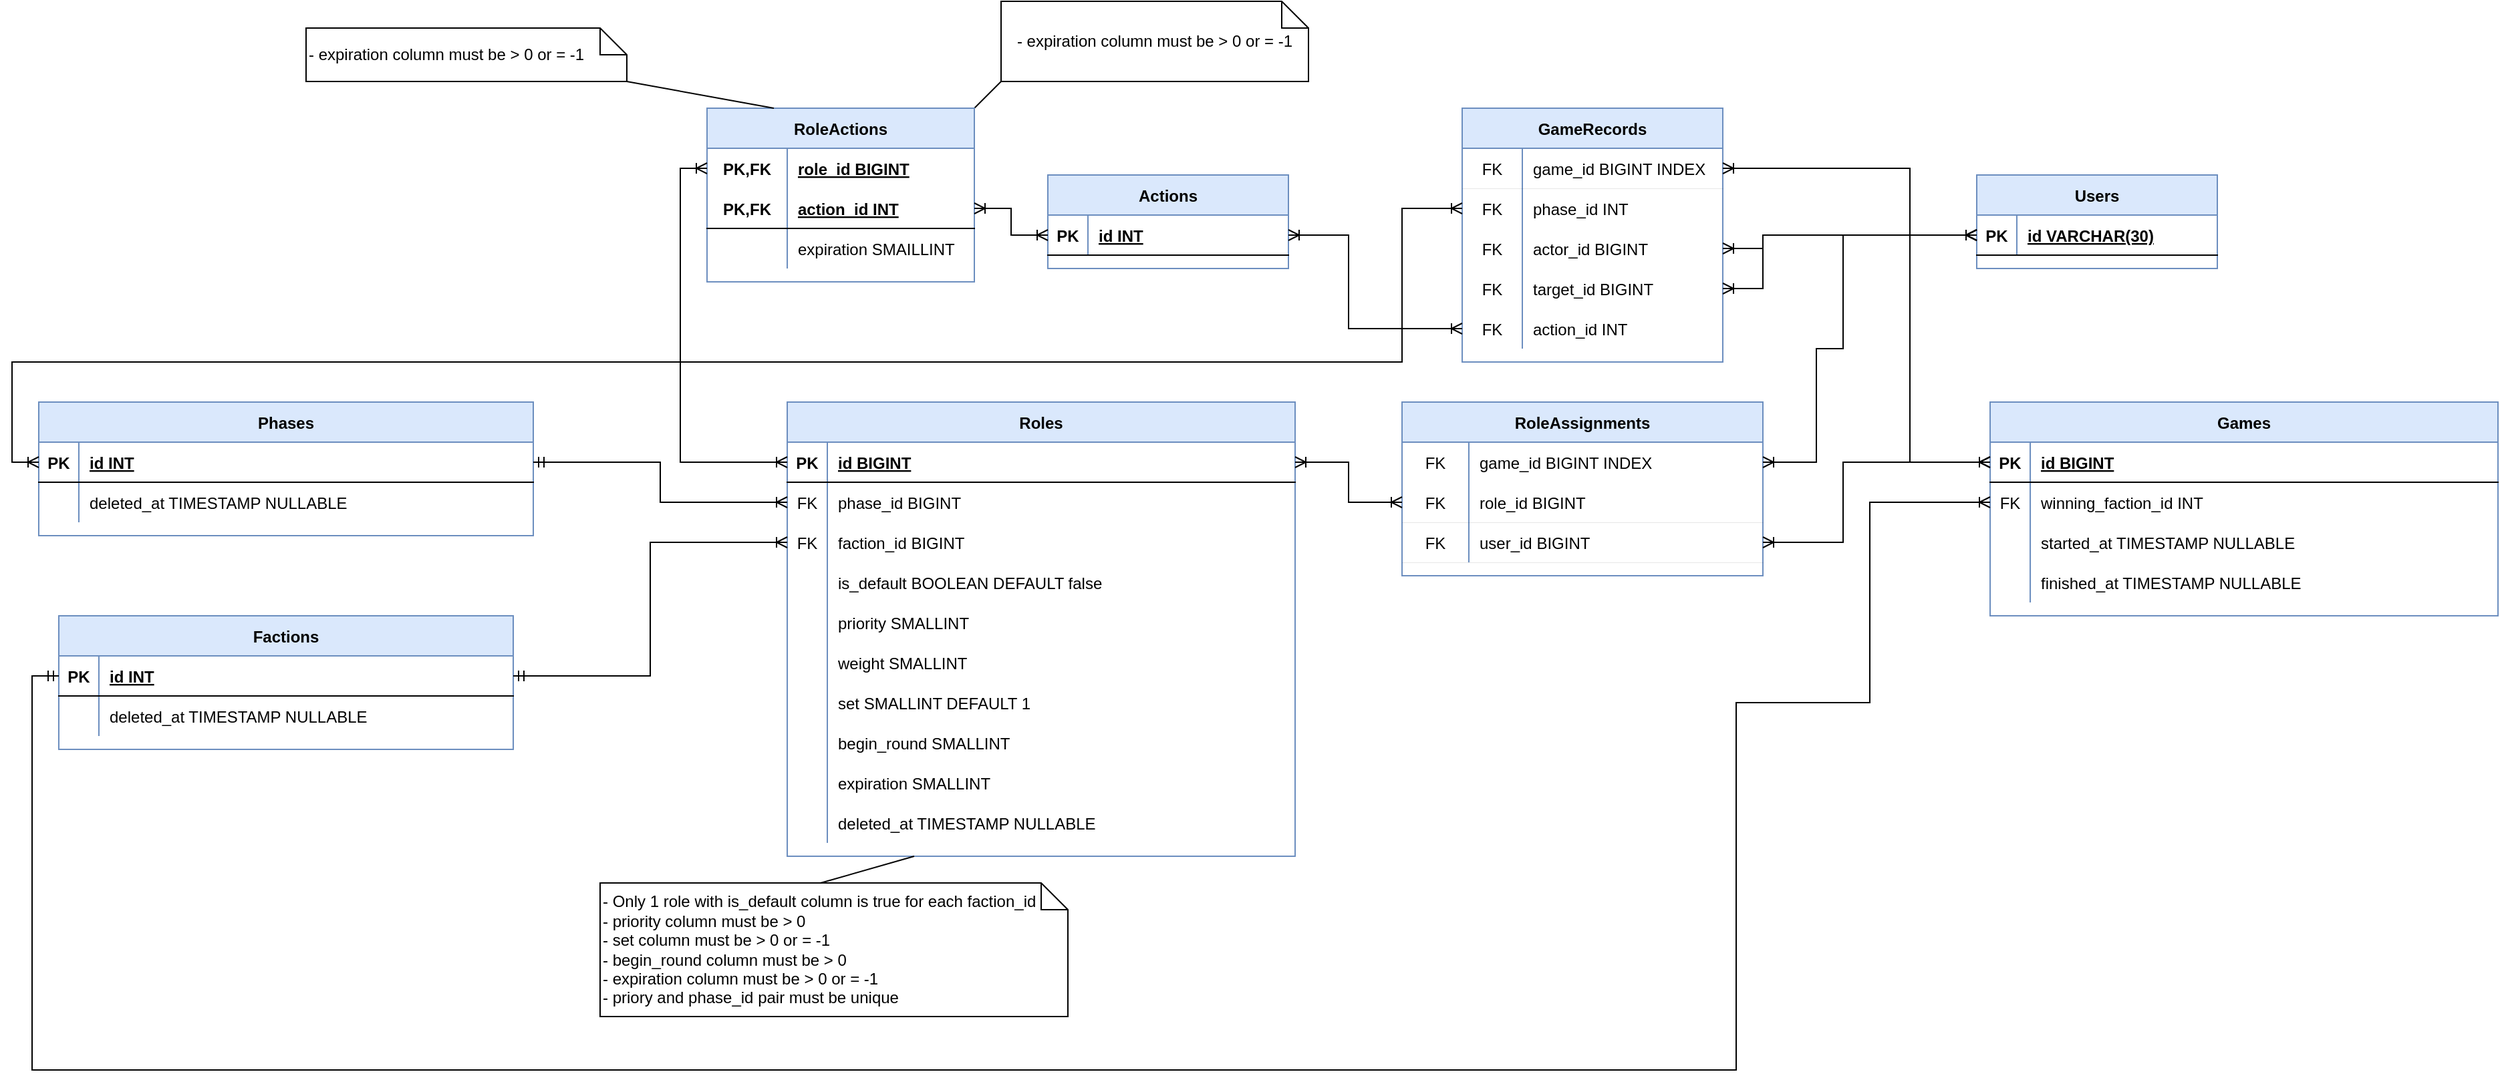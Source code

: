 <mxfile version="20.4.0" type="device"><diagram id="i-vSkhbD8BzXSFYeaYFg" name="Page-1"><mxGraphModel dx="1952" dy="1693" grid="1" gridSize="10" guides="1" tooltips="1" connect="1" arrows="1" fold="1" page="1" pageScale="1" pageWidth="850" pageHeight="1100" math="0" shadow="0"><root><mxCell id="0"/><mxCell id="1" parent="0"/><mxCell id="BpgBCTYIifr5pLqwpcRC-1" value="Phases" style="shape=table;startSize=30;container=1;collapsible=1;childLayout=tableLayout;fixedRows=1;rowLines=0;fontStyle=1;align=center;resizeLast=1;fillColor=#dae8fc;strokeColor=#6c8ebf;" parent="1" vertex="1"><mxGeometry x="-420" y="180" width="370" height="100" as="geometry"/></mxCell><mxCell id="BpgBCTYIifr5pLqwpcRC-2" value="" style="shape=tableRow;horizontal=0;startSize=0;swimlaneHead=0;swimlaneBody=0;fillColor=none;collapsible=0;dropTarget=0;points=[[0,0.5],[1,0.5]];portConstraint=eastwest;top=0;left=0;right=0;bottom=1;" parent="BpgBCTYIifr5pLqwpcRC-1" vertex="1"><mxGeometry y="30" width="370" height="30" as="geometry"/></mxCell><mxCell id="BpgBCTYIifr5pLqwpcRC-3" value="PK" style="shape=partialRectangle;connectable=0;fillColor=none;top=0;left=0;bottom=0;right=0;fontStyle=1;overflow=hidden;" parent="BpgBCTYIifr5pLqwpcRC-2" vertex="1"><mxGeometry width="30" height="30" as="geometry"><mxRectangle width="30" height="30" as="alternateBounds"/></mxGeometry></mxCell><mxCell id="BpgBCTYIifr5pLqwpcRC-4" value="id INT" style="shape=partialRectangle;connectable=0;fillColor=none;top=0;left=0;bottom=0;right=0;align=left;spacingLeft=6;fontStyle=5;overflow=hidden;" parent="BpgBCTYIifr5pLqwpcRC-2" vertex="1"><mxGeometry x="30" width="340" height="30" as="geometry"><mxRectangle width="340" height="30" as="alternateBounds"/></mxGeometry></mxCell><mxCell id="BpgBCTYIifr5pLqwpcRC-73" value="" style="shape=tableRow;horizontal=0;startSize=0;swimlaneHead=0;swimlaneBody=0;fillColor=none;collapsible=0;dropTarget=0;points=[[0,0.5],[1,0.5]];portConstraint=eastwest;top=0;left=0;right=0;bottom=0;" parent="BpgBCTYIifr5pLqwpcRC-1" vertex="1"><mxGeometry y="60" width="370" height="30" as="geometry"/></mxCell><mxCell id="BpgBCTYIifr5pLqwpcRC-74" value="" style="shape=partialRectangle;connectable=0;fillColor=none;top=0;left=0;bottom=0;right=0;editable=1;overflow=hidden;" parent="BpgBCTYIifr5pLqwpcRC-73" vertex="1"><mxGeometry width="30" height="30" as="geometry"><mxRectangle width="30" height="30" as="alternateBounds"/></mxGeometry></mxCell><mxCell id="BpgBCTYIifr5pLqwpcRC-75" value="deleted_at TIMESTAMP NULLABLE" style="shape=partialRectangle;connectable=0;fillColor=none;top=0;left=0;bottom=0;right=0;align=left;spacingLeft=6;overflow=hidden;" parent="BpgBCTYIifr5pLqwpcRC-73" vertex="1"><mxGeometry x="30" width="340" height="30" as="geometry"><mxRectangle width="340" height="30" as="alternateBounds"/></mxGeometry></mxCell><mxCell id="BpgBCTYIifr5pLqwpcRC-14" value="Factions" style="shape=table;startSize=30;container=1;collapsible=1;childLayout=tableLayout;fixedRows=1;rowLines=0;fontStyle=1;align=center;resizeLast=1;fillColor=#dae8fc;strokeColor=#6c8ebf;" parent="1" vertex="1"><mxGeometry x="-405" y="340" width="340" height="100" as="geometry"/></mxCell><mxCell id="BpgBCTYIifr5pLqwpcRC-15" value="" style="shape=tableRow;horizontal=0;startSize=0;swimlaneHead=0;swimlaneBody=0;fillColor=none;collapsible=0;dropTarget=0;points=[[0,0.5],[1,0.5]];portConstraint=eastwest;top=0;left=0;right=0;bottom=1;" parent="BpgBCTYIifr5pLqwpcRC-14" vertex="1"><mxGeometry y="30" width="340" height="30" as="geometry"/></mxCell><mxCell id="BpgBCTYIifr5pLqwpcRC-16" value="PK" style="shape=partialRectangle;connectable=0;fillColor=none;top=0;left=0;bottom=0;right=0;fontStyle=1;overflow=hidden;" parent="BpgBCTYIifr5pLqwpcRC-15" vertex="1"><mxGeometry width="30" height="30" as="geometry"><mxRectangle width="30" height="30" as="alternateBounds"/></mxGeometry></mxCell><mxCell id="BpgBCTYIifr5pLqwpcRC-17" value="id INT" style="shape=partialRectangle;connectable=0;fillColor=none;top=0;left=0;bottom=0;right=0;align=left;spacingLeft=6;fontStyle=5;overflow=hidden;" parent="BpgBCTYIifr5pLqwpcRC-15" vertex="1"><mxGeometry x="30" width="310" height="30" as="geometry"><mxRectangle width="310" height="30" as="alternateBounds"/></mxGeometry></mxCell><mxCell id="BpgBCTYIifr5pLqwpcRC-77" value="" style="shape=tableRow;horizontal=0;startSize=0;swimlaneHead=0;swimlaneBody=0;fillColor=none;collapsible=0;dropTarget=0;points=[[0,0.5],[1,0.5]];portConstraint=eastwest;top=0;left=0;right=0;bottom=0;" parent="BpgBCTYIifr5pLqwpcRC-14" vertex="1"><mxGeometry y="60" width="340" height="30" as="geometry"/></mxCell><mxCell id="BpgBCTYIifr5pLqwpcRC-78" value="" style="shape=partialRectangle;connectable=0;fillColor=none;top=0;left=0;bottom=0;right=0;editable=1;overflow=hidden;" parent="BpgBCTYIifr5pLqwpcRC-77" vertex="1"><mxGeometry width="30" height="30" as="geometry"><mxRectangle width="30" height="30" as="alternateBounds"/></mxGeometry></mxCell><mxCell id="BpgBCTYIifr5pLqwpcRC-79" value="deleted_at TIMESTAMP NULLABLE" style="shape=partialRectangle;connectable=0;fillColor=none;top=0;left=0;bottom=0;right=0;align=left;spacingLeft=6;overflow=hidden;" parent="BpgBCTYIifr5pLqwpcRC-77" vertex="1"><mxGeometry x="30" width="310" height="30" as="geometry"><mxRectangle width="310" height="30" as="alternateBounds"/></mxGeometry></mxCell><mxCell id="BpgBCTYIifr5pLqwpcRC-27" value="Roles" style="shape=table;startSize=30;container=1;collapsible=1;childLayout=tableLayout;fixedRows=1;rowLines=0;fontStyle=1;align=center;resizeLast=1;fillColor=#dae8fc;strokeColor=#6c8ebf;" parent="1" vertex="1"><mxGeometry x="140" y="180" width="380" height="340" as="geometry"/></mxCell><mxCell id="BpgBCTYIifr5pLqwpcRC-28" value="" style="shape=tableRow;horizontal=0;startSize=0;swimlaneHead=0;swimlaneBody=0;fillColor=none;collapsible=0;dropTarget=0;points=[[0,0.5],[1,0.5]];portConstraint=eastwest;top=0;left=0;right=0;bottom=1;" parent="BpgBCTYIifr5pLqwpcRC-27" vertex="1"><mxGeometry y="30" width="380" height="30" as="geometry"/></mxCell><mxCell id="BpgBCTYIifr5pLqwpcRC-29" value="PK" style="shape=partialRectangle;connectable=0;fillColor=none;top=0;left=0;bottom=0;right=0;fontStyle=1;overflow=hidden;" parent="BpgBCTYIifr5pLqwpcRC-28" vertex="1"><mxGeometry width="30" height="30" as="geometry"><mxRectangle width="30" height="30" as="alternateBounds"/></mxGeometry></mxCell><mxCell id="BpgBCTYIifr5pLqwpcRC-30" value="id BIGINT" style="shape=partialRectangle;connectable=0;fillColor=none;top=0;left=0;bottom=0;right=0;align=left;spacingLeft=6;fontStyle=5;overflow=hidden;" parent="BpgBCTYIifr5pLqwpcRC-28" vertex="1"><mxGeometry x="30" width="350" height="30" as="geometry"><mxRectangle width="350" height="30" as="alternateBounds"/></mxGeometry></mxCell><mxCell id="BpgBCTYIifr5pLqwpcRC-31" value="" style="shape=tableRow;horizontal=0;startSize=0;swimlaneHead=0;swimlaneBody=0;fillColor=none;collapsible=0;dropTarget=0;points=[[0,0.5],[1,0.5]];portConstraint=eastwest;top=0;left=0;right=0;bottom=0;" parent="BpgBCTYIifr5pLqwpcRC-27" vertex="1"><mxGeometry y="60" width="380" height="30" as="geometry"/></mxCell><mxCell id="BpgBCTYIifr5pLqwpcRC-32" value="FK" style="shape=partialRectangle;connectable=0;fillColor=none;top=0;left=0;bottom=0;right=0;editable=1;overflow=hidden;" parent="BpgBCTYIifr5pLqwpcRC-31" vertex="1"><mxGeometry width="30" height="30" as="geometry"><mxRectangle width="30" height="30" as="alternateBounds"/></mxGeometry></mxCell><mxCell id="BpgBCTYIifr5pLqwpcRC-33" value="phase_id BIGINT" style="shape=partialRectangle;connectable=0;fillColor=none;top=0;left=0;bottom=0;right=0;align=left;spacingLeft=6;overflow=hidden;" parent="BpgBCTYIifr5pLqwpcRC-31" vertex="1"><mxGeometry x="30" width="350" height="30" as="geometry"><mxRectangle width="350" height="30" as="alternateBounds"/></mxGeometry></mxCell><mxCell id="BpgBCTYIifr5pLqwpcRC-34" value="" style="shape=tableRow;horizontal=0;startSize=0;swimlaneHead=0;swimlaneBody=0;fillColor=none;collapsible=0;dropTarget=0;points=[[0,0.5],[1,0.5]];portConstraint=eastwest;top=0;left=0;right=0;bottom=0;" parent="BpgBCTYIifr5pLqwpcRC-27" vertex="1"><mxGeometry y="90" width="380" height="30" as="geometry"/></mxCell><mxCell id="BpgBCTYIifr5pLqwpcRC-35" value="FK" style="shape=partialRectangle;connectable=0;fillColor=none;top=0;left=0;bottom=0;right=0;editable=1;overflow=hidden;" parent="BpgBCTYIifr5pLqwpcRC-34" vertex="1"><mxGeometry width="30" height="30" as="geometry"><mxRectangle width="30" height="30" as="alternateBounds"/></mxGeometry></mxCell><mxCell id="BpgBCTYIifr5pLqwpcRC-36" value="faction_id BIGINT" style="shape=partialRectangle;connectable=0;fillColor=none;top=0;left=0;bottom=0;right=0;align=left;spacingLeft=6;overflow=hidden;" parent="BpgBCTYIifr5pLqwpcRC-34" vertex="1"><mxGeometry x="30" width="350" height="30" as="geometry"><mxRectangle width="350" height="30" as="alternateBounds"/></mxGeometry></mxCell><mxCell id="BpgBCTYIifr5pLqwpcRC-37" value="" style="shape=tableRow;horizontal=0;startSize=0;swimlaneHead=0;swimlaneBody=0;fillColor=none;collapsible=0;dropTarget=0;points=[[0,0.5],[1,0.5]];portConstraint=eastwest;top=0;left=0;right=0;bottom=0;" parent="BpgBCTYIifr5pLqwpcRC-27" vertex="1"><mxGeometry y="120" width="380" height="30" as="geometry"/></mxCell><mxCell id="BpgBCTYIifr5pLqwpcRC-38" value="" style="shape=partialRectangle;connectable=0;fillColor=none;top=0;left=0;bottom=0;right=0;editable=1;overflow=hidden;" parent="BpgBCTYIifr5pLqwpcRC-37" vertex="1"><mxGeometry width="30" height="30" as="geometry"><mxRectangle width="30" height="30" as="alternateBounds"/></mxGeometry></mxCell><mxCell id="BpgBCTYIifr5pLqwpcRC-39" value="is_default BOOLEAN DEFAULT false" style="shape=partialRectangle;connectable=0;fillColor=none;top=0;left=0;bottom=0;right=0;align=left;spacingLeft=6;overflow=hidden;" parent="BpgBCTYIifr5pLqwpcRC-37" vertex="1"><mxGeometry x="30" width="350" height="30" as="geometry"><mxRectangle width="350" height="30" as="alternateBounds"/></mxGeometry></mxCell><mxCell id="BpgBCTYIifr5pLqwpcRC-53" value="" style="shape=tableRow;horizontal=0;startSize=0;swimlaneHead=0;swimlaneBody=0;fillColor=none;collapsible=0;dropTarget=0;points=[[0,0.5],[1,0.5]];portConstraint=eastwest;top=0;left=0;right=0;bottom=0;" parent="BpgBCTYIifr5pLqwpcRC-27" vertex="1"><mxGeometry y="150" width="380" height="30" as="geometry"/></mxCell><mxCell id="BpgBCTYIifr5pLqwpcRC-54" value="" style="shape=partialRectangle;connectable=0;fillColor=none;top=0;left=0;bottom=0;right=0;editable=1;overflow=hidden;" parent="BpgBCTYIifr5pLqwpcRC-53" vertex="1"><mxGeometry width="30" height="30" as="geometry"><mxRectangle width="30" height="30" as="alternateBounds"/></mxGeometry></mxCell><mxCell id="BpgBCTYIifr5pLqwpcRC-55" value="priority SMALLINT" style="shape=partialRectangle;connectable=0;fillColor=none;top=0;left=0;bottom=0;right=0;align=left;spacingLeft=6;overflow=hidden;" parent="BpgBCTYIifr5pLqwpcRC-53" vertex="1"><mxGeometry x="30" width="350" height="30" as="geometry"><mxRectangle width="350" height="30" as="alternateBounds"/></mxGeometry></mxCell><mxCell id="BpgBCTYIifr5pLqwpcRC-41" value="" style="shape=tableRow;horizontal=0;startSize=0;swimlaneHead=0;swimlaneBody=0;fillColor=none;collapsible=0;dropTarget=0;points=[[0,0.5],[1,0.5]];portConstraint=eastwest;top=0;left=0;right=0;bottom=0;" parent="BpgBCTYIifr5pLqwpcRC-27" vertex="1"><mxGeometry y="180" width="380" height="30" as="geometry"/></mxCell><mxCell id="BpgBCTYIifr5pLqwpcRC-42" value="" style="shape=partialRectangle;connectable=0;fillColor=none;top=0;left=0;bottom=0;right=0;editable=1;overflow=hidden;" parent="BpgBCTYIifr5pLqwpcRC-41" vertex="1"><mxGeometry width="30" height="30" as="geometry"><mxRectangle width="30" height="30" as="alternateBounds"/></mxGeometry></mxCell><mxCell id="BpgBCTYIifr5pLqwpcRC-43" value="weight SMALLINT" style="shape=partialRectangle;connectable=0;fillColor=none;top=0;left=0;bottom=0;right=0;align=left;spacingLeft=6;overflow=hidden;" parent="BpgBCTYIifr5pLqwpcRC-41" vertex="1"><mxGeometry x="30" width="350" height="30" as="geometry"><mxRectangle width="350" height="30" as="alternateBounds"/></mxGeometry></mxCell><mxCell id="BpgBCTYIifr5pLqwpcRC-45" value="" style="shape=tableRow;horizontal=0;startSize=0;swimlaneHead=0;swimlaneBody=0;fillColor=none;collapsible=0;dropTarget=0;points=[[0,0.5],[1,0.5]];portConstraint=eastwest;top=0;left=0;right=0;bottom=0;" parent="BpgBCTYIifr5pLqwpcRC-27" vertex="1"><mxGeometry y="210" width="380" height="30" as="geometry"/></mxCell><mxCell id="BpgBCTYIifr5pLqwpcRC-46" value="" style="shape=partialRectangle;connectable=0;fillColor=none;top=0;left=0;bottom=0;right=0;editable=1;overflow=hidden;" parent="BpgBCTYIifr5pLqwpcRC-45" vertex="1"><mxGeometry width="30" height="30" as="geometry"><mxRectangle width="30" height="30" as="alternateBounds"/></mxGeometry></mxCell><mxCell id="BpgBCTYIifr5pLqwpcRC-47" value="set SMALLINT DEFAULT 1" style="shape=partialRectangle;connectable=0;fillColor=none;top=0;left=0;bottom=0;right=0;align=left;spacingLeft=6;overflow=hidden;" parent="BpgBCTYIifr5pLqwpcRC-45" vertex="1"><mxGeometry x="30" width="350" height="30" as="geometry"><mxRectangle width="350" height="30" as="alternateBounds"/></mxGeometry></mxCell><mxCell id="BpgBCTYIifr5pLqwpcRC-61" value="" style="shape=tableRow;horizontal=0;startSize=0;swimlaneHead=0;swimlaneBody=0;fillColor=none;collapsible=0;dropTarget=0;points=[[0,0.5],[1,0.5]];portConstraint=eastwest;top=0;left=0;right=0;bottom=0;" parent="BpgBCTYIifr5pLqwpcRC-27" vertex="1"><mxGeometry y="240" width="380" height="30" as="geometry"/></mxCell><mxCell id="BpgBCTYIifr5pLqwpcRC-62" value="" style="shape=partialRectangle;connectable=0;fillColor=none;top=0;left=0;bottom=0;right=0;editable=1;overflow=hidden;" parent="BpgBCTYIifr5pLqwpcRC-61" vertex="1"><mxGeometry width="30" height="30" as="geometry"><mxRectangle width="30" height="30" as="alternateBounds"/></mxGeometry></mxCell><mxCell id="BpgBCTYIifr5pLqwpcRC-63" value="begin_round SMALLINT" style="shape=partialRectangle;connectable=0;fillColor=none;top=0;left=0;bottom=0;right=0;align=left;spacingLeft=6;overflow=hidden;" parent="BpgBCTYIifr5pLqwpcRC-61" vertex="1"><mxGeometry x="30" width="350" height="30" as="geometry"><mxRectangle width="350" height="30" as="alternateBounds"/></mxGeometry></mxCell><mxCell id="BpgBCTYIifr5pLqwpcRC-57" value="" style="shape=tableRow;horizontal=0;startSize=0;swimlaneHead=0;swimlaneBody=0;fillColor=none;collapsible=0;dropTarget=0;points=[[0,0.5],[1,0.5]];portConstraint=eastwest;top=0;left=0;right=0;bottom=0;" parent="BpgBCTYIifr5pLqwpcRC-27" vertex="1"><mxGeometry y="270" width="380" height="30" as="geometry"/></mxCell><mxCell id="BpgBCTYIifr5pLqwpcRC-58" value="" style="shape=partialRectangle;connectable=0;fillColor=none;top=0;left=0;bottom=0;right=0;editable=1;overflow=hidden;" parent="BpgBCTYIifr5pLqwpcRC-57" vertex="1"><mxGeometry width="30" height="30" as="geometry"><mxRectangle width="30" height="30" as="alternateBounds"/></mxGeometry></mxCell><mxCell id="BpgBCTYIifr5pLqwpcRC-59" value="expiration SMALLINT" style="shape=partialRectangle;connectable=0;fillColor=none;top=0;left=0;bottom=0;right=0;align=left;spacingLeft=6;overflow=hidden;" parent="BpgBCTYIifr5pLqwpcRC-57" vertex="1"><mxGeometry x="30" width="350" height="30" as="geometry"><mxRectangle width="350" height="30" as="alternateBounds"/></mxGeometry></mxCell><mxCell id="BpgBCTYIifr5pLqwpcRC-65" value="" style="shape=tableRow;horizontal=0;startSize=0;swimlaneHead=0;swimlaneBody=0;fillColor=none;collapsible=0;dropTarget=0;points=[[0,0.5],[1,0.5]];portConstraint=eastwest;top=0;left=0;right=0;bottom=0;" parent="BpgBCTYIifr5pLqwpcRC-27" vertex="1"><mxGeometry y="300" width="380" height="30" as="geometry"/></mxCell><mxCell id="BpgBCTYIifr5pLqwpcRC-66" value="" style="shape=partialRectangle;connectable=0;fillColor=none;top=0;left=0;bottom=0;right=0;editable=1;overflow=hidden;" parent="BpgBCTYIifr5pLqwpcRC-65" vertex="1"><mxGeometry width="30" height="30" as="geometry"><mxRectangle width="30" height="30" as="alternateBounds"/></mxGeometry></mxCell><mxCell id="BpgBCTYIifr5pLqwpcRC-67" value="deleted_at TIMESTAMP NULLABLE" style="shape=partialRectangle;connectable=0;fillColor=none;top=0;left=0;bottom=0;right=0;align=left;spacingLeft=6;overflow=hidden;" parent="BpgBCTYIifr5pLqwpcRC-65" vertex="1"><mxGeometry x="30" width="350" height="30" as="geometry"><mxRectangle width="350" height="30" as="alternateBounds"/></mxGeometry></mxCell><mxCell id="BpgBCTYIifr5pLqwpcRC-93" value="Actions" style="shape=table;startSize=30;container=1;collapsible=1;childLayout=tableLayout;fixedRows=1;rowLines=0;fontStyle=1;align=center;resizeLast=1;fillColor=#dae8fc;strokeColor=#6c8ebf;" parent="1" vertex="1"><mxGeometry x="335" y="10" width="180" height="70" as="geometry"/></mxCell><mxCell id="BpgBCTYIifr5pLqwpcRC-94" value="" style="shape=tableRow;horizontal=0;startSize=0;swimlaneHead=0;swimlaneBody=0;fillColor=none;collapsible=0;dropTarget=0;points=[[0,0.5],[1,0.5]];portConstraint=eastwest;top=0;left=0;right=0;bottom=1;" parent="BpgBCTYIifr5pLqwpcRC-93" vertex="1"><mxGeometry y="30" width="180" height="30" as="geometry"/></mxCell><mxCell id="BpgBCTYIifr5pLqwpcRC-95" value="PK" style="shape=partialRectangle;connectable=0;fillColor=none;top=0;left=0;bottom=0;right=0;fontStyle=1;overflow=hidden;" parent="BpgBCTYIifr5pLqwpcRC-94" vertex="1"><mxGeometry width="30" height="30" as="geometry"><mxRectangle width="30" height="30" as="alternateBounds"/></mxGeometry></mxCell><mxCell id="BpgBCTYIifr5pLqwpcRC-96" value="id INT" style="shape=partialRectangle;connectable=0;fillColor=none;top=0;left=0;bottom=0;right=0;align=left;spacingLeft=6;fontStyle=5;overflow=hidden;" parent="BpgBCTYIifr5pLqwpcRC-94" vertex="1"><mxGeometry x="30" width="150" height="30" as="geometry"><mxRectangle width="150" height="30" as="alternateBounds"/></mxGeometry></mxCell><mxCell id="BpgBCTYIifr5pLqwpcRC-106" value="Games" style="shape=table;startSize=30;container=1;collapsible=1;childLayout=tableLayout;fixedRows=1;rowLines=0;fontStyle=1;align=center;resizeLast=1;fillColor=#dae8fc;strokeColor=#6c8ebf;" parent="1" vertex="1"><mxGeometry x="1040" y="180" width="380" height="160" as="geometry"/></mxCell><mxCell id="BpgBCTYIifr5pLqwpcRC-107" value="" style="shape=tableRow;horizontal=0;startSize=0;swimlaneHead=0;swimlaneBody=0;fillColor=none;collapsible=0;dropTarget=0;points=[[0,0.5],[1,0.5]];portConstraint=eastwest;top=0;left=0;right=0;bottom=1;" parent="BpgBCTYIifr5pLqwpcRC-106" vertex="1"><mxGeometry y="30" width="380" height="30" as="geometry"/></mxCell><mxCell id="BpgBCTYIifr5pLqwpcRC-108" value="PK" style="shape=partialRectangle;connectable=0;fillColor=none;top=0;left=0;bottom=0;right=0;fontStyle=1;overflow=hidden;" parent="BpgBCTYIifr5pLqwpcRC-107" vertex="1"><mxGeometry width="30" height="30" as="geometry"><mxRectangle width="30" height="30" as="alternateBounds"/></mxGeometry></mxCell><mxCell id="BpgBCTYIifr5pLqwpcRC-109" value="id BIGINT" style="shape=partialRectangle;connectable=0;fillColor=none;top=0;left=0;bottom=0;right=0;align=left;spacingLeft=6;fontStyle=5;overflow=hidden;" parent="BpgBCTYIifr5pLqwpcRC-107" vertex="1"><mxGeometry x="30" width="350" height="30" as="geometry"><mxRectangle width="350" height="30" as="alternateBounds"/></mxGeometry></mxCell><mxCell id="8iQdTF7N5_HR3NoWY67A-29" value="" style="shape=tableRow;horizontal=0;startSize=0;swimlaneHead=0;swimlaneBody=0;fillColor=none;collapsible=0;dropTarget=0;points=[[0,0.5],[1,0.5]];portConstraint=eastwest;top=0;left=0;right=0;bottom=0;" parent="BpgBCTYIifr5pLqwpcRC-106" vertex="1"><mxGeometry y="60" width="380" height="30" as="geometry"/></mxCell><mxCell id="8iQdTF7N5_HR3NoWY67A-30" value="FK" style="shape=partialRectangle;connectable=0;fillColor=none;top=0;left=0;bottom=0;right=0;fontStyle=0;overflow=hidden;" parent="8iQdTF7N5_HR3NoWY67A-29" vertex="1"><mxGeometry width="30" height="30" as="geometry"><mxRectangle width="30" height="30" as="alternateBounds"/></mxGeometry></mxCell><mxCell id="8iQdTF7N5_HR3NoWY67A-31" value="winning_faction_id INT" style="shape=partialRectangle;connectable=0;fillColor=none;top=0;left=0;bottom=0;right=0;align=left;spacingLeft=6;fontStyle=0;overflow=hidden;" parent="8iQdTF7N5_HR3NoWY67A-29" vertex="1"><mxGeometry x="30" width="350" height="30" as="geometry"><mxRectangle width="350" height="30" as="alternateBounds"/></mxGeometry></mxCell><mxCell id="BpgBCTYIifr5pLqwpcRC-113" value="" style="shape=tableRow;horizontal=0;startSize=0;swimlaneHead=0;swimlaneBody=0;fillColor=none;collapsible=0;dropTarget=0;points=[[0,0.5],[1,0.5]];portConstraint=eastwest;top=0;left=0;right=0;bottom=0;" parent="BpgBCTYIifr5pLqwpcRC-106" vertex="1"><mxGeometry y="90" width="380" height="30" as="geometry"/></mxCell><mxCell id="BpgBCTYIifr5pLqwpcRC-114" value="" style="shape=partialRectangle;connectable=0;fillColor=none;top=0;left=0;bottom=0;right=0;editable=1;overflow=hidden;" parent="BpgBCTYIifr5pLqwpcRC-113" vertex="1"><mxGeometry width="30" height="30" as="geometry"><mxRectangle width="30" height="30" as="alternateBounds"/></mxGeometry></mxCell><mxCell id="BpgBCTYIifr5pLqwpcRC-115" value="started_at TIMESTAMP NULLABLE" style="shape=partialRectangle;connectable=0;fillColor=none;top=0;left=0;bottom=0;right=0;align=left;spacingLeft=6;overflow=hidden;" parent="BpgBCTYIifr5pLqwpcRC-113" vertex="1"><mxGeometry x="30" width="350" height="30" as="geometry"><mxRectangle width="350" height="30" as="alternateBounds"/></mxGeometry></mxCell><mxCell id="BpgBCTYIifr5pLqwpcRC-116" value="" style="shape=tableRow;horizontal=0;startSize=0;swimlaneHead=0;swimlaneBody=0;fillColor=none;collapsible=0;dropTarget=0;points=[[0,0.5],[1,0.5]];portConstraint=eastwest;top=0;left=0;right=0;bottom=0;" parent="BpgBCTYIifr5pLqwpcRC-106" vertex="1"><mxGeometry y="120" width="380" height="30" as="geometry"/></mxCell><mxCell id="BpgBCTYIifr5pLqwpcRC-117" value="" style="shape=partialRectangle;connectable=0;fillColor=none;top=0;left=0;bottom=0;right=0;editable=1;overflow=hidden;" parent="BpgBCTYIifr5pLqwpcRC-116" vertex="1"><mxGeometry width="30" height="30" as="geometry"><mxRectangle width="30" height="30" as="alternateBounds"/></mxGeometry></mxCell><mxCell id="BpgBCTYIifr5pLqwpcRC-118" value="finished_at TIMESTAMP NULLABLE" style="shape=partialRectangle;connectable=0;fillColor=none;top=0;left=0;bottom=0;right=0;align=left;spacingLeft=6;overflow=hidden;" parent="BpgBCTYIifr5pLqwpcRC-116" vertex="1"><mxGeometry x="30" width="350" height="30" as="geometry"><mxRectangle width="350" height="30" as="alternateBounds"/></mxGeometry></mxCell><mxCell id="BpgBCTYIifr5pLqwpcRC-119" value="Users" style="shape=table;startSize=30;container=1;collapsible=1;childLayout=tableLayout;fixedRows=1;rowLines=0;fontStyle=1;align=center;resizeLast=1;fillColor=#dae8fc;strokeColor=#6c8ebf;" parent="1" vertex="1"><mxGeometry x="1030" y="10" width="180" height="70" as="geometry"/></mxCell><mxCell id="BpgBCTYIifr5pLqwpcRC-120" value="" style="shape=tableRow;horizontal=0;startSize=0;swimlaneHead=0;swimlaneBody=0;fillColor=none;collapsible=0;dropTarget=0;points=[[0,0.5],[1,0.5]];portConstraint=eastwest;top=0;left=0;right=0;bottom=1;" parent="BpgBCTYIifr5pLqwpcRC-119" vertex="1"><mxGeometry y="30" width="180" height="30" as="geometry"/></mxCell><mxCell id="BpgBCTYIifr5pLqwpcRC-121" value="PK" style="shape=partialRectangle;connectable=0;fillColor=none;top=0;left=0;bottom=0;right=0;fontStyle=1;overflow=hidden;" parent="BpgBCTYIifr5pLqwpcRC-120" vertex="1"><mxGeometry width="30" height="30" as="geometry"><mxRectangle width="30" height="30" as="alternateBounds"/></mxGeometry></mxCell><mxCell id="BpgBCTYIifr5pLqwpcRC-122" value="id VARCHAR(30)" style="shape=partialRectangle;connectable=0;fillColor=none;top=0;left=0;bottom=0;right=0;align=left;spacingLeft=6;fontStyle=5;overflow=hidden;" parent="BpgBCTYIifr5pLqwpcRC-120" vertex="1"><mxGeometry x="30" width="150" height="30" as="geometry"><mxRectangle width="150" height="30" as="alternateBounds"/></mxGeometry></mxCell><mxCell id="BpgBCTYIifr5pLqwpcRC-132" value="GameRecords" style="shape=table;startSize=30;container=1;collapsible=1;childLayout=tableLayout;fixedRows=1;rowLines=0;fontStyle=1;align=center;resizeLast=1;fillColor=#dae8fc;strokeColor=#6c8ebf;" parent="1" vertex="1"><mxGeometry x="645" y="-40" width="195" height="190" as="geometry"/></mxCell><mxCell id="BpgBCTYIifr5pLqwpcRC-133" value="" style="shape=tableRow;horizontal=0;startSize=0;swimlaneHead=0;swimlaneBody=0;fillColor=none;collapsible=0;dropTarget=0;points=[[0,0.5],[1,0.5]];portConstraint=eastwest;top=0;left=0;right=0;bottom=1;strokeWidth=0;" parent="BpgBCTYIifr5pLqwpcRC-132" vertex="1"><mxGeometry y="30" width="195" height="30" as="geometry"/></mxCell><mxCell id="BpgBCTYIifr5pLqwpcRC-134" value="FK" style="shape=partialRectangle;connectable=0;fillColor=none;top=0;left=0;bottom=0;right=0;fontStyle=0;overflow=hidden;" parent="BpgBCTYIifr5pLqwpcRC-133" vertex="1"><mxGeometry width="45" height="30" as="geometry"><mxRectangle width="45" height="30" as="alternateBounds"/></mxGeometry></mxCell><mxCell id="BpgBCTYIifr5pLqwpcRC-135" value="game_id BIGINT INDEX" style="shape=partialRectangle;connectable=0;fillColor=none;top=0;left=0;bottom=0;right=0;align=left;spacingLeft=6;fontStyle=0;overflow=hidden;" parent="BpgBCTYIifr5pLqwpcRC-133" vertex="1"><mxGeometry x="45" width="150" height="30" as="geometry"><mxRectangle width="150" height="30" as="alternateBounds"/></mxGeometry></mxCell><mxCell id="8iQdTF7N5_HR3NoWY67A-6" value="" style="shape=tableRow;horizontal=0;startSize=0;swimlaneHead=0;swimlaneBody=0;fillColor=none;collapsible=0;dropTarget=0;points=[[0,0.5],[1,0.5]];portConstraint=eastwest;top=0;left=0;right=0;bottom=0;" parent="BpgBCTYIifr5pLqwpcRC-132" vertex="1"><mxGeometry y="60" width="195" height="30" as="geometry"/></mxCell><mxCell id="8iQdTF7N5_HR3NoWY67A-7" value="FK" style="shape=partialRectangle;connectable=0;fillColor=none;top=0;left=0;bottom=0;right=0;fontStyle=0;overflow=hidden;" parent="8iQdTF7N5_HR3NoWY67A-6" vertex="1"><mxGeometry width="45" height="30" as="geometry"><mxRectangle width="45" height="30" as="alternateBounds"/></mxGeometry></mxCell><mxCell id="8iQdTF7N5_HR3NoWY67A-8" value="phase_id INT" style="shape=partialRectangle;connectable=0;fillColor=none;top=0;left=0;bottom=0;right=0;align=left;spacingLeft=6;fontStyle=0;overflow=hidden;" parent="8iQdTF7N5_HR3NoWY67A-6" vertex="1"><mxGeometry x="45" width="150" height="30" as="geometry"><mxRectangle width="150" height="30" as="alternateBounds"/></mxGeometry></mxCell><mxCell id="BpgBCTYIifr5pLqwpcRC-136" value="" style="shape=tableRow;horizontal=0;startSize=0;swimlaneHead=0;swimlaneBody=0;fillColor=none;collapsible=0;dropTarget=0;points=[[0,0.5],[1,0.5]];portConstraint=eastwest;top=0;left=0;right=0;bottom=0;" parent="BpgBCTYIifr5pLqwpcRC-132" vertex="1"><mxGeometry y="90" width="195" height="30" as="geometry"/></mxCell><mxCell id="BpgBCTYIifr5pLqwpcRC-137" value="FK" style="shape=partialRectangle;connectable=0;fillColor=none;top=0;left=0;bottom=0;right=0;editable=1;overflow=hidden;" parent="BpgBCTYIifr5pLqwpcRC-136" vertex="1"><mxGeometry width="45" height="30" as="geometry"><mxRectangle width="45" height="30" as="alternateBounds"/></mxGeometry></mxCell><mxCell id="BpgBCTYIifr5pLqwpcRC-138" value="actor_id BIGINT" style="shape=partialRectangle;connectable=0;fillColor=none;top=0;left=0;bottom=0;right=0;align=left;spacingLeft=6;overflow=hidden;" parent="BpgBCTYIifr5pLqwpcRC-136" vertex="1"><mxGeometry x="45" width="150" height="30" as="geometry"><mxRectangle width="150" height="30" as="alternateBounds"/></mxGeometry></mxCell><mxCell id="BpgBCTYIifr5pLqwpcRC-139" value="" style="shape=tableRow;horizontal=0;startSize=0;swimlaneHead=0;swimlaneBody=0;fillColor=none;collapsible=0;dropTarget=0;points=[[0,0.5],[1,0.5]];portConstraint=eastwest;top=0;left=0;right=0;bottom=0;" parent="BpgBCTYIifr5pLqwpcRC-132" vertex="1"><mxGeometry y="120" width="195" height="30" as="geometry"/></mxCell><mxCell id="BpgBCTYIifr5pLqwpcRC-140" value="FK" style="shape=partialRectangle;connectable=0;fillColor=none;top=0;left=0;bottom=0;right=0;editable=1;overflow=hidden;" parent="BpgBCTYIifr5pLqwpcRC-139" vertex="1"><mxGeometry width="45" height="30" as="geometry"><mxRectangle width="45" height="30" as="alternateBounds"/></mxGeometry></mxCell><mxCell id="BpgBCTYIifr5pLqwpcRC-141" value="target_id BIGINT" style="shape=partialRectangle;connectable=0;fillColor=none;top=0;left=0;bottom=0;right=0;align=left;spacingLeft=6;overflow=hidden;" parent="BpgBCTYIifr5pLqwpcRC-139" vertex="1"><mxGeometry x="45" width="150" height="30" as="geometry"><mxRectangle width="150" height="30" as="alternateBounds"/></mxGeometry></mxCell><mxCell id="BpgBCTYIifr5pLqwpcRC-142" value="" style="shape=tableRow;horizontal=0;startSize=0;swimlaneHead=0;swimlaneBody=0;fillColor=none;collapsible=0;dropTarget=0;points=[[0,0.5],[1,0.5]];portConstraint=eastwest;top=0;left=0;right=0;bottom=0;" parent="BpgBCTYIifr5pLqwpcRC-132" vertex="1"><mxGeometry y="150" width="195" height="30" as="geometry"/></mxCell><mxCell id="BpgBCTYIifr5pLqwpcRC-143" value="FK" style="shape=partialRectangle;connectable=0;fillColor=none;top=0;left=0;bottom=0;right=0;editable=1;overflow=hidden;" parent="BpgBCTYIifr5pLqwpcRC-142" vertex="1"><mxGeometry width="45" height="30" as="geometry"><mxRectangle width="45" height="30" as="alternateBounds"/></mxGeometry></mxCell><mxCell id="BpgBCTYIifr5pLqwpcRC-144" value="action_id INT" style="shape=partialRectangle;connectable=0;fillColor=none;top=0;left=0;bottom=0;right=0;align=left;spacingLeft=6;overflow=hidden;" parent="BpgBCTYIifr5pLqwpcRC-142" vertex="1"><mxGeometry x="45" width="150" height="30" as="geometry"><mxRectangle width="150" height="30" as="alternateBounds"/></mxGeometry></mxCell><mxCell id="BpgBCTYIifr5pLqwpcRC-158" value="RoleAssignments" style="shape=table;startSize=30;container=1;collapsible=1;childLayout=tableLayout;fixedRows=1;rowLines=0;fontStyle=1;align=center;resizeLast=1;fillColor=#dae8fc;strokeColor=#6c8ebf;" parent="1" vertex="1"><mxGeometry x="600" y="180" width="270" height="130" as="geometry"/></mxCell><mxCell id="BpgBCTYIifr5pLqwpcRC-159" value="" style="shape=tableRow;horizontal=0;startSize=0;swimlaneHead=0;swimlaneBody=0;fillColor=none;collapsible=0;dropTarget=0;points=[[0,0.5],[1,0.5]];portConstraint=eastwest;top=0;left=0;right=0;bottom=0;" parent="BpgBCTYIifr5pLqwpcRC-158" vertex="1"><mxGeometry y="30" width="270" height="30" as="geometry"/></mxCell><mxCell id="BpgBCTYIifr5pLqwpcRC-160" value="FK" style="shape=partialRectangle;connectable=0;fillColor=none;top=0;left=0;bottom=0;right=0;fontStyle=0;overflow=hidden;" parent="BpgBCTYIifr5pLqwpcRC-159" vertex="1"><mxGeometry width="50" height="30" as="geometry"><mxRectangle width="50" height="30" as="alternateBounds"/></mxGeometry></mxCell><mxCell id="BpgBCTYIifr5pLqwpcRC-161" value="game_id BIGINT INDEX" style="shape=partialRectangle;connectable=0;fillColor=none;top=0;left=0;bottom=0;right=0;align=left;spacingLeft=6;fontStyle=0;overflow=hidden;" parent="BpgBCTYIifr5pLqwpcRC-159" vertex="1"><mxGeometry x="50" width="220" height="30" as="geometry"><mxRectangle width="220" height="30" as="alternateBounds"/></mxGeometry></mxCell><mxCell id="BpgBCTYIifr5pLqwpcRC-162" value="" style="shape=tableRow;horizontal=0;startSize=0;swimlaneHead=0;swimlaneBody=0;fillColor=none;collapsible=0;dropTarget=0;points=[[0,0.5],[1,0.5]];portConstraint=eastwest;top=0;left=0;right=0;bottom=1;strokeWidth=0;" parent="BpgBCTYIifr5pLqwpcRC-158" vertex="1"><mxGeometry y="60" width="270" height="30" as="geometry"/></mxCell><mxCell id="BpgBCTYIifr5pLqwpcRC-163" value="FK" style="shape=partialRectangle;connectable=0;fillColor=none;top=0;left=0;bottom=0;right=0;fontStyle=0;overflow=hidden;" parent="BpgBCTYIifr5pLqwpcRC-162" vertex="1"><mxGeometry width="50" height="30" as="geometry"><mxRectangle width="50" height="30" as="alternateBounds"/></mxGeometry></mxCell><mxCell id="BpgBCTYIifr5pLqwpcRC-164" value="role_id BIGINT" style="shape=partialRectangle;connectable=0;fillColor=none;top=0;left=0;bottom=0;right=0;align=left;spacingLeft=6;fontStyle=0;overflow=hidden;" parent="BpgBCTYIifr5pLqwpcRC-162" vertex="1"><mxGeometry x="50" width="220" height="30" as="geometry"><mxRectangle width="220" height="30" as="alternateBounds"/></mxGeometry></mxCell><mxCell id="BpgBCTYIifr5pLqwpcRC-172" value="" style="shape=tableRow;horizontal=0;startSize=0;swimlaneHead=0;swimlaneBody=0;fillColor=none;collapsible=0;dropTarget=0;points=[[0,0.5],[1,0.5]];portConstraint=eastwest;top=0;left=0;right=0;bottom=1;strokeWidth=0;" parent="BpgBCTYIifr5pLqwpcRC-158" vertex="1"><mxGeometry y="90" width="270" height="30" as="geometry"/></mxCell><mxCell id="BpgBCTYIifr5pLqwpcRC-173" value="FK" style="shape=partialRectangle;connectable=0;fillColor=none;top=0;left=0;bottom=0;right=0;fontStyle=0;overflow=hidden;" parent="BpgBCTYIifr5pLqwpcRC-172" vertex="1"><mxGeometry width="50" height="30" as="geometry"><mxRectangle width="50" height="30" as="alternateBounds"/></mxGeometry></mxCell><mxCell id="BpgBCTYIifr5pLqwpcRC-174" value="user_id BIGINT" style="shape=partialRectangle;connectable=0;fillColor=none;top=0;left=0;bottom=0;right=0;align=left;spacingLeft=6;fontStyle=0;overflow=hidden;" parent="BpgBCTYIifr5pLqwpcRC-172" vertex="1"><mxGeometry x="50" width="220" height="30" as="geometry"><mxRectangle width="220" height="30" as="alternateBounds"/></mxGeometry></mxCell><mxCell id="8iQdTF7N5_HR3NoWY67A-4" style="edgeStyle=none;rounded=0;orthogonalLoop=1;jettySize=auto;html=1;exitX=1;exitY=0;exitDx=0;exitDy=0;entryX=0;entryY=1;entryDx=0;entryDy=0;entryPerimeter=0;endArrow=none;endFill=0;" parent="1" source="BpgBCTYIifr5pLqwpcRC-180" target="8iQdTF7N5_HR3NoWY67A-3" edge="1"><mxGeometry relative="1" as="geometry"/></mxCell><mxCell id="BpgBCTYIifr5pLqwpcRC-180" value="RoleActions" style="shape=table;startSize=30;container=1;collapsible=1;childLayout=tableLayout;fixedRows=1;rowLines=0;fontStyle=1;align=center;resizeLast=1;strokeWidth=1;fillColor=#dae8fc;strokeColor=#6c8ebf;" parent="1" vertex="1"><mxGeometry x="80" y="-40" width="200" height="130" as="geometry"/></mxCell><mxCell id="BpgBCTYIifr5pLqwpcRC-181" value="" style="shape=tableRow;horizontal=0;startSize=0;swimlaneHead=0;swimlaneBody=0;fillColor=none;collapsible=0;dropTarget=0;points=[[0,0.5],[1,0.5]];portConstraint=eastwest;top=0;left=0;right=0;bottom=0;strokeWidth=0;" parent="BpgBCTYIifr5pLqwpcRC-180" vertex="1"><mxGeometry y="30" width="200" height="30" as="geometry"/></mxCell><mxCell id="BpgBCTYIifr5pLqwpcRC-182" value="PK,FK" style="shape=partialRectangle;connectable=0;fillColor=none;top=0;left=0;bottom=0;right=0;fontStyle=1;overflow=hidden;strokeWidth=0;" parent="BpgBCTYIifr5pLqwpcRC-181" vertex="1"><mxGeometry width="60" height="30" as="geometry"><mxRectangle width="60" height="30" as="alternateBounds"/></mxGeometry></mxCell><mxCell id="BpgBCTYIifr5pLqwpcRC-183" value="role_id BIGINT" style="shape=partialRectangle;connectable=0;fillColor=none;top=0;left=0;bottom=0;right=0;align=left;spacingLeft=6;fontStyle=5;overflow=hidden;strokeWidth=0;" parent="BpgBCTYIifr5pLqwpcRC-181" vertex="1"><mxGeometry x="60" width="140" height="30" as="geometry"><mxRectangle width="140" height="30" as="alternateBounds"/></mxGeometry></mxCell><mxCell id="BpgBCTYIifr5pLqwpcRC-184" value="" style="shape=tableRow;horizontal=0;startSize=0;swimlaneHead=0;swimlaneBody=0;fillColor=none;collapsible=0;dropTarget=0;points=[[0,0.5],[1,0.5]];portConstraint=eastwest;top=0;left=0;right=0;bottom=1;strokeWidth=1;" parent="BpgBCTYIifr5pLqwpcRC-180" vertex="1"><mxGeometry y="60" width="200" height="30" as="geometry"/></mxCell><mxCell id="BpgBCTYIifr5pLqwpcRC-185" value="PK,FK" style="shape=partialRectangle;connectable=0;fillColor=none;top=0;left=0;bottom=0;right=0;fontStyle=1;overflow=hidden;strokeWidth=0;" parent="BpgBCTYIifr5pLqwpcRC-184" vertex="1"><mxGeometry width="60" height="30" as="geometry"><mxRectangle width="60" height="30" as="alternateBounds"/></mxGeometry></mxCell><mxCell id="BpgBCTYIifr5pLqwpcRC-186" value="action_id INT" style="shape=partialRectangle;connectable=0;fillColor=none;top=0;left=0;bottom=0;right=0;align=left;spacingLeft=6;fontStyle=5;overflow=hidden;strokeWidth=0;" parent="BpgBCTYIifr5pLqwpcRC-184" vertex="1"><mxGeometry x="60" width="140" height="30" as="geometry"><mxRectangle width="140" height="30" as="alternateBounds"/></mxGeometry></mxCell><mxCell id="BpgBCTYIifr5pLqwpcRC-187" value="" style="shape=tableRow;horizontal=0;startSize=0;swimlaneHead=0;swimlaneBody=0;fillColor=none;collapsible=0;dropTarget=0;points=[[0,0.5],[1,0.5]];portConstraint=eastwest;top=0;left=0;right=0;bottom=0;strokeWidth=0;" parent="BpgBCTYIifr5pLqwpcRC-180" vertex="1"><mxGeometry y="90" width="200" height="30" as="geometry"/></mxCell><mxCell id="BpgBCTYIifr5pLqwpcRC-188" value="" style="shape=partialRectangle;connectable=0;fillColor=none;top=0;left=0;bottom=0;right=0;editable=1;overflow=hidden;strokeWidth=0;" parent="BpgBCTYIifr5pLqwpcRC-187" vertex="1"><mxGeometry width="60" height="30" as="geometry"><mxRectangle width="60" height="30" as="alternateBounds"/></mxGeometry></mxCell><mxCell id="BpgBCTYIifr5pLqwpcRC-189" value="expiration SMAILLINT" style="shape=partialRectangle;connectable=0;fillColor=none;top=0;left=0;bottom=0;right=0;align=left;spacingLeft=6;overflow=hidden;strokeWidth=0;" parent="BpgBCTYIifr5pLqwpcRC-187" vertex="1"><mxGeometry x="60" width="140" height="30" as="geometry"><mxRectangle width="140" height="30" as="alternateBounds"/></mxGeometry></mxCell><mxCell id="BpgBCTYIifr5pLqwpcRC-193" style="edgeStyle=orthogonalEdgeStyle;rounded=0;orthogonalLoop=1;jettySize=auto;html=1;exitX=0;exitY=0.5;exitDx=0;exitDy=0;entryX=1;entryY=0.5;entryDx=0;entryDy=0;startArrow=ERoneToMany;startFill=0;endArrow=ERoneToMany;endFill=0;" parent="1" source="BpgBCTYIifr5pLqwpcRC-94" target="BpgBCTYIifr5pLqwpcRC-184" edge="1"><mxGeometry relative="1" as="geometry"/></mxCell><mxCell id="BpgBCTYIifr5pLqwpcRC-194" style="edgeStyle=orthogonalEdgeStyle;rounded=0;orthogonalLoop=1;jettySize=auto;html=1;exitX=0;exitY=0.5;exitDx=0;exitDy=0;entryX=0;entryY=0.5;entryDx=0;entryDy=0;endArrow=ERoneToMany;endFill=0;startArrow=ERoneToMany;startFill=0;" parent="1" source="BpgBCTYIifr5pLqwpcRC-181" target="BpgBCTYIifr5pLqwpcRC-28" edge="1"><mxGeometry relative="1" as="geometry"/></mxCell><mxCell id="BpgBCTYIifr5pLqwpcRC-195" style="edgeStyle=orthogonalEdgeStyle;rounded=0;orthogonalLoop=1;jettySize=auto;html=1;exitX=1;exitY=0.5;exitDx=0;exitDy=0;entryX=0;entryY=0.5;entryDx=0;entryDy=0;endArrow=ERoneToMany;endFill=0;startArrow=ERoneToMany;startFill=0;" parent="1" source="BpgBCTYIifr5pLqwpcRC-136" target="BpgBCTYIifr5pLqwpcRC-120" edge="1"><mxGeometry relative="1" as="geometry"><Array as="points"><mxPoint x="870" y="65"/><mxPoint x="870" y="55"/></Array></mxGeometry></mxCell><mxCell id="BpgBCTYIifr5pLqwpcRC-196" style="edgeStyle=orthogonalEdgeStyle;rounded=0;orthogonalLoop=1;jettySize=auto;html=1;exitX=1;exitY=0.5;exitDx=0;exitDy=0;entryX=0;entryY=0.5;entryDx=0;entryDy=0;endArrow=ERoneToMany;endFill=0;startArrow=ERoneToMany;startFill=0;" parent="1" source="BpgBCTYIifr5pLqwpcRC-139" target="BpgBCTYIifr5pLqwpcRC-120" edge="1"><mxGeometry relative="1" as="geometry"><Array as="points"><mxPoint x="870" y="95"/><mxPoint x="870" y="55"/></Array></mxGeometry></mxCell><mxCell id="BpgBCTYIifr5pLqwpcRC-197" style="edgeStyle=orthogonalEdgeStyle;rounded=0;orthogonalLoop=1;jettySize=auto;html=1;exitX=0;exitY=0.5;exitDx=0;exitDy=0;entryX=1;entryY=0.5;entryDx=0;entryDy=0;endArrow=ERoneToMany;endFill=0;startArrow=ERoneToMany;startFill=0;" parent="1" source="BpgBCTYIifr5pLqwpcRC-142" target="BpgBCTYIifr5pLqwpcRC-94" edge="1"><mxGeometry relative="1" as="geometry"><Array as="points"><mxPoint x="560" y="125"/><mxPoint x="560" y="55"/></Array></mxGeometry></mxCell><mxCell id="BpgBCTYIifr5pLqwpcRC-198" style="edgeStyle=orthogonalEdgeStyle;rounded=0;orthogonalLoop=1;jettySize=auto;html=1;exitX=1;exitY=0.5;exitDx=0;exitDy=0;entryX=0;entryY=0.5;entryDx=0;entryDy=0;endArrow=ERoneToMany;endFill=0;startArrow=ERoneToMany;startFill=0;" parent="1" source="BpgBCTYIifr5pLqwpcRC-28" target="BpgBCTYIifr5pLqwpcRC-162" edge="1"><mxGeometry relative="1" as="geometry"/></mxCell><mxCell id="BpgBCTYIifr5pLqwpcRC-199" style="edgeStyle=orthogonalEdgeStyle;rounded=0;orthogonalLoop=1;jettySize=auto;html=1;exitX=1;exitY=0.5;exitDx=0;exitDy=0;entryX=0;entryY=0.5;entryDx=0;entryDy=0;endArrow=ERoneToMany;endFill=0;startArrow=ERoneToMany;startFill=0;" parent="1" source="BpgBCTYIifr5pLqwpcRC-159" target="BpgBCTYIifr5pLqwpcRC-120" edge="1"><mxGeometry relative="1" as="geometry"><Array as="points"><mxPoint x="910" y="225"/><mxPoint x="910" y="140"/><mxPoint x="930" y="140"/><mxPoint x="930" y="55"/></Array></mxGeometry></mxCell><mxCell id="BpgBCTYIifr5pLqwpcRC-200" style="edgeStyle=orthogonalEdgeStyle;rounded=0;orthogonalLoop=1;jettySize=auto;html=1;exitX=1;exitY=0.5;exitDx=0;exitDy=0;entryX=0;entryY=0.5;entryDx=0;entryDy=0;startArrow=ERoneToMany;startFill=0;endArrow=ERoneToMany;endFill=0;" parent="1" source="BpgBCTYIifr5pLqwpcRC-172" target="BpgBCTYIifr5pLqwpcRC-107" edge="1"><mxGeometry relative="1" as="geometry"><Array as="points"><mxPoint x="930" y="285"/><mxPoint x="930" y="225"/></Array></mxGeometry></mxCell><mxCell id="BpgBCTYIifr5pLqwpcRC-201" style="edgeStyle=orthogonalEdgeStyle;rounded=0;orthogonalLoop=1;jettySize=auto;html=1;exitX=0;exitY=0.5;exitDx=0;exitDy=0;entryX=1;entryY=0.5;entryDx=0;entryDy=0;endArrow=ERoneToMany;endFill=0;startArrow=ERoneToMany;startFill=0;" parent="1" source="BpgBCTYIifr5pLqwpcRC-107" target="BpgBCTYIifr5pLqwpcRC-133" edge="1"><mxGeometry relative="1" as="geometry"><Array as="points"><mxPoint x="980" y="225"/><mxPoint x="980" y="5"/></Array></mxGeometry></mxCell><mxCell id="BpgBCTYIifr5pLqwpcRC-202" style="edgeStyle=orthogonalEdgeStyle;rounded=0;orthogonalLoop=1;jettySize=auto;html=1;exitX=1;exitY=0.5;exitDx=0;exitDy=0;endArrow=ERoneToMany;endFill=0;startArrow=ERmandOne;startFill=0;" parent="1" source="BpgBCTYIifr5pLqwpcRC-2" target="BpgBCTYIifr5pLqwpcRC-31" edge="1"><mxGeometry relative="1" as="geometry"/></mxCell><mxCell id="BpgBCTYIifr5pLqwpcRC-203" style="edgeStyle=orthogonalEdgeStyle;rounded=0;orthogonalLoop=1;jettySize=auto;html=1;exitX=1;exitY=0.5;exitDx=0;exitDy=0;entryX=0;entryY=0.5;entryDx=0;entryDy=0;endArrow=ERoneToMany;endFill=0;startArrow=ERmandOne;startFill=0;" parent="1" source="BpgBCTYIifr5pLqwpcRC-15" target="BpgBCTYIifr5pLqwpcRC-34" edge="1"><mxGeometry relative="1" as="geometry"/></mxCell><mxCell id="8iQdTF7N5_HR3NoWY67A-2" style="rounded=0;orthogonalLoop=1;jettySize=auto;html=1;exitX=0;exitY=0;exitDx=165;exitDy=0;exitPerimeter=0;entryX=0.25;entryY=1;entryDx=0;entryDy=0;endArrow=none;endFill=0;" parent="1" source="8iQdTF7N5_HR3NoWY67A-1" target="BpgBCTYIifr5pLqwpcRC-27" edge="1"><mxGeometry relative="1" as="geometry"/></mxCell><mxCell id="8iQdTF7N5_HR3NoWY67A-1" value="- Only 1 role with is_default column is true for each faction_id&lt;br&gt;- priority column must be &amp;gt; 0&lt;br&gt;- set column must be &amp;gt; 0 or = -1&lt;br&gt;- begin_round column must be &amp;gt; 0&lt;br&gt;- expiration column must be &amp;gt; 0 or = -1&lt;br&gt;- priory and phase_id pair must be unique" style="shape=note;size=20;whiteSpace=wrap;html=1;align=left;" parent="1" vertex="1"><mxGeometry y="540" width="350" height="100" as="geometry"/></mxCell><mxCell id="8iQdTF7N5_HR3NoWY67A-3" value="&lt;span style=&quot;text-align: left;&quot;&gt;- expiration column must be &amp;gt; 0 or = -1&lt;/span&gt;" style="shape=note;size=20;whiteSpace=wrap;html=1;" parent="1" vertex="1"><mxGeometry x="300" y="-120" width="230" height="60" as="geometry"/></mxCell><mxCell id="8iQdTF7N5_HR3NoWY67A-9" style="edgeStyle=orthogonalEdgeStyle;rounded=0;orthogonalLoop=1;jettySize=auto;html=1;exitX=0;exitY=0.5;exitDx=0;exitDy=0;entryX=0;entryY=0.5;entryDx=0;entryDy=0;endArrow=ERoneToMany;endFill=0;startArrow=ERoneToMany;startFill=0;" parent="1" source="BpgBCTYIifr5pLqwpcRC-2" target="8iQdTF7N5_HR3NoWY67A-6" edge="1"><mxGeometry relative="1" as="geometry"><Array as="points"><mxPoint x="-440" y="225"/><mxPoint x="-440" y="150"/><mxPoint x="600" y="150"/><mxPoint x="600" y="35"/></Array></mxGeometry></mxCell><mxCell id="8iQdTF7N5_HR3NoWY67A-23" style="edgeStyle=orthogonalEdgeStyle;rounded=0;orthogonalLoop=1;jettySize=auto;html=1;exitX=0;exitY=0.5;exitDx=0;exitDy=0;entryX=0;entryY=0.5;entryDx=0;entryDy=0;startArrow=ERmandOne;startFill=0;endArrow=ERoneToMany;endFill=0;" parent="1" source="BpgBCTYIifr5pLqwpcRC-15" target="8iQdTF7N5_HR3NoWY67A-29" edge="1"><mxGeometry relative="1" as="geometry"><mxPoint x="910" y="405" as="targetPoint"/><Array as="points"><mxPoint x="-425" y="385"/><mxPoint x="-425" y="680"/><mxPoint x="850" y="680"/><mxPoint x="850" y="405"/><mxPoint x="950" y="405"/><mxPoint x="950" y="255"/></Array></mxGeometry></mxCell><mxCell id="F7J56VkPZHj9lS0b645N-2" style="rounded=0;orthogonalLoop=1;jettySize=auto;html=1;exitX=1;exitY=1;exitDx=0;exitDy=0;exitPerimeter=0;entryX=0.25;entryY=0;entryDx=0;entryDy=0;endArrow=none;endFill=0;" edge="1" parent="1" source="F7J56VkPZHj9lS0b645N-1" target="BpgBCTYIifr5pLqwpcRC-180"><mxGeometry relative="1" as="geometry"/></mxCell><mxCell id="F7J56VkPZHj9lS0b645N-1" value="- expiration column must be &amp;gt; 0 or = -1" style="shape=note;size=20;whiteSpace=wrap;html=1;align=left;" vertex="1" parent="1"><mxGeometry x="-220" y="-100" width="240" height="40" as="geometry"/></mxCell></root></mxGraphModel></diagram></mxfile>